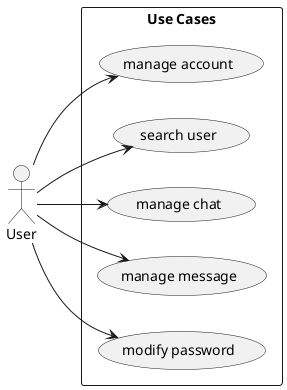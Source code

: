 @startuml Use Case Diagram

left to right direction
actor "User" as user

rectangle "Use Cases" {
    usecase "manage account" as manage_account
    usecase "search user" as search_user
    usecase "manage chat" as manage_chat
    usecase "manage message" as manage_message
    usecase "modify password" as modify_password
}
user --> manage_account
user --> search_user
user --> manage_chat
user --> manage_message
user --> modify_password
@enduml
